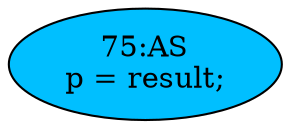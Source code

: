 strict digraph "" {
	node [label="\N"];
	"75:AS"	 [ast="<pyverilog.vparser.ast.Assign object at 0x7f7dff243a10>",
		def_var="['p']",
		fillcolor=deepskyblue,
		label="75:AS
p = result;",
		statements="[]",
		style=filled,
		typ=Assign,
		use_var="['result']"];
}
